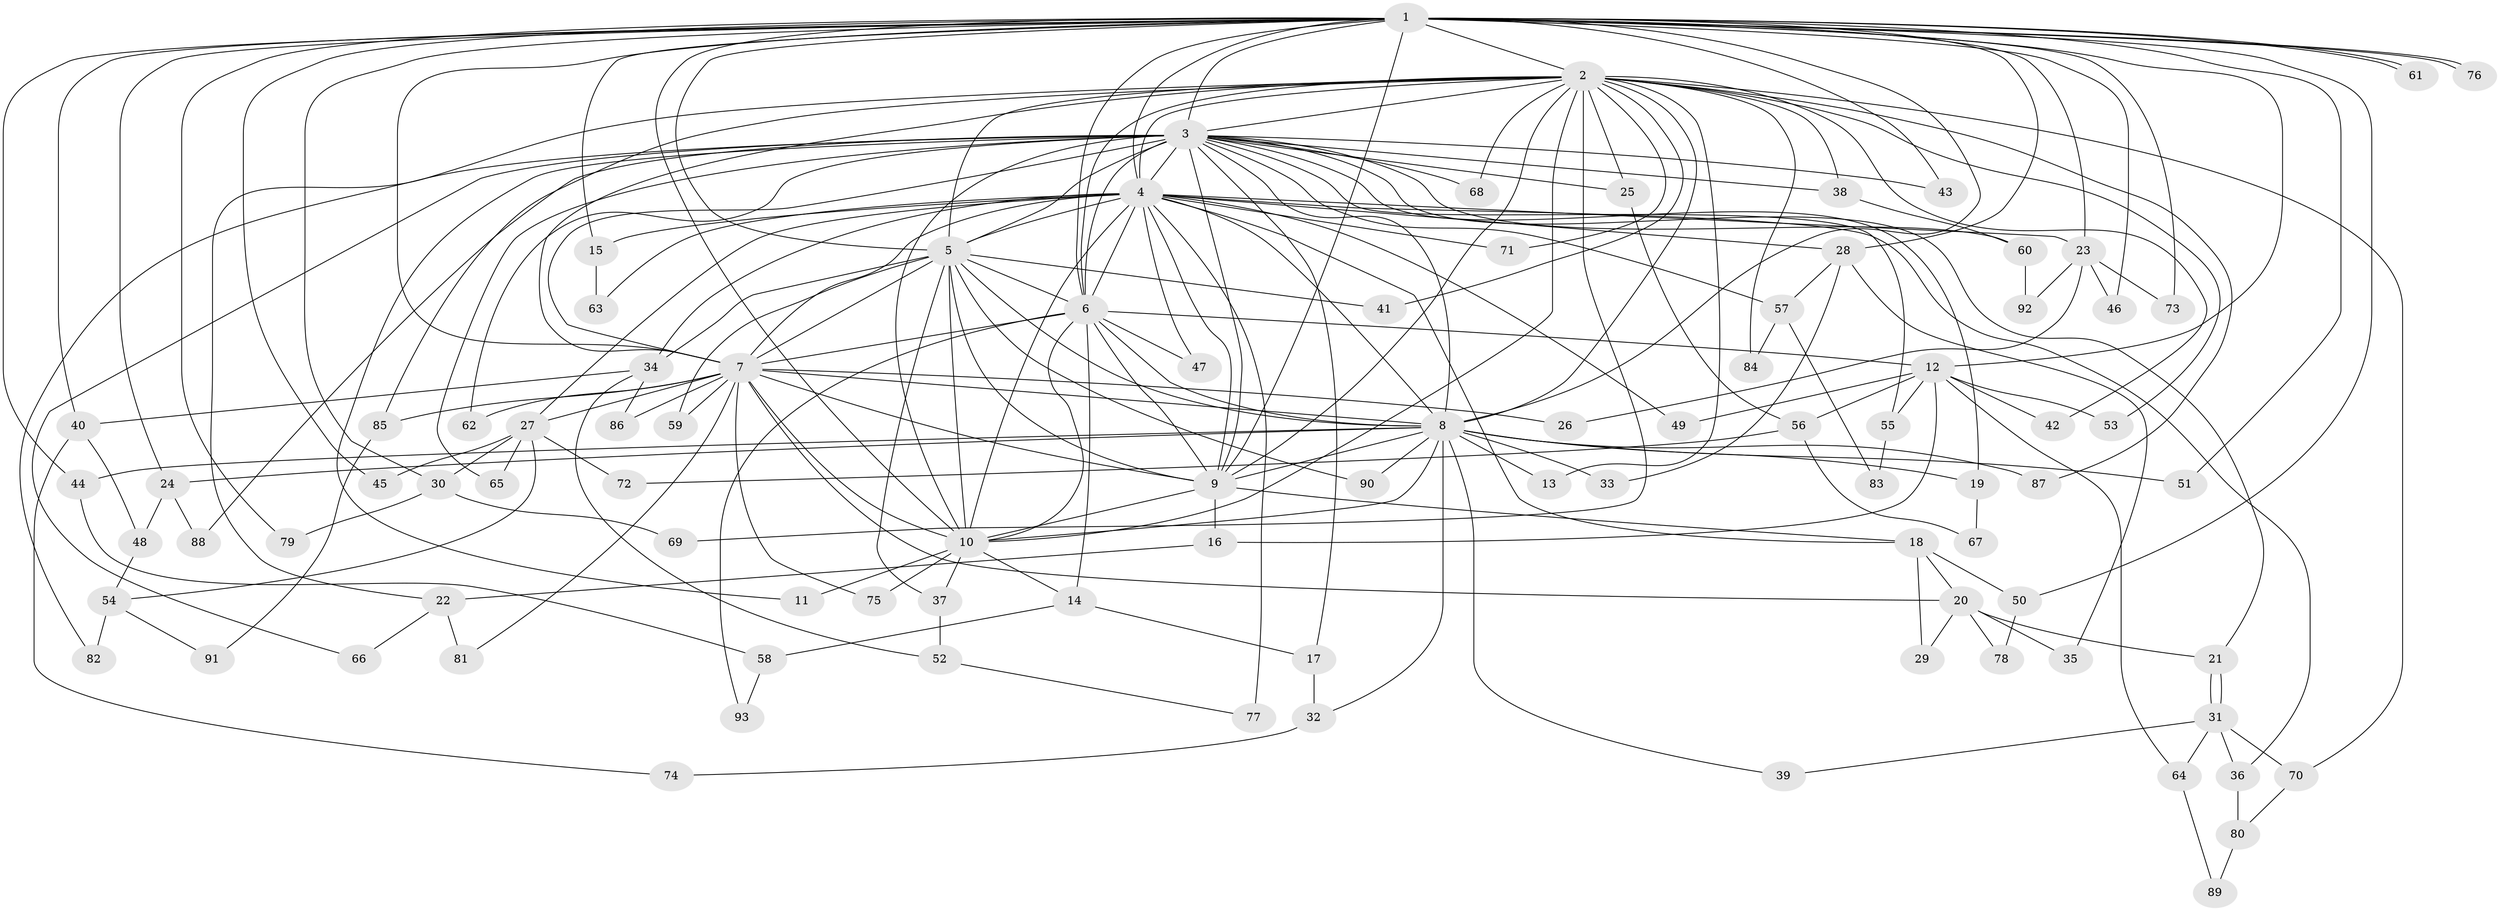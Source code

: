 // coarse degree distribution, {27: 0.030303030303030304, 19: 0.015151515151515152, 21: 0.015151515151515152, 11: 0.015151515151515152, 16: 0.015151515151515152, 17: 0.015151515151515152, 12: 0.030303030303030304, 2: 0.4696969696969697, 8: 0.015151515151515152, 4: 0.12121212121212122, 3: 0.16666666666666666, 7: 0.015151515151515152, 6: 0.015151515151515152, 5: 0.045454545454545456, 1: 0.015151515151515152}
// Generated by graph-tools (version 1.1) at 2025/51/02/27/25 19:51:51]
// undirected, 93 vertices, 211 edges
graph export_dot {
graph [start="1"]
  node [color=gray90,style=filled];
  1;
  2;
  3;
  4;
  5;
  6;
  7;
  8;
  9;
  10;
  11;
  12;
  13;
  14;
  15;
  16;
  17;
  18;
  19;
  20;
  21;
  22;
  23;
  24;
  25;
  26;
  27;
  28;
  29;
  30;
  31;
  32;
  33;
  34;
  35;
  36;
  37;
  38;
  39;
  40;
  41;
  42;
  43;
  44;
  45;
  46;
  47;
  48;
  49;
  50;
  51;
  52;
  53;
  54;
  55;
  56;
  57;
  58;
  59;
  60;
  61;
  62;
  63;
  64;
  65;
  66;
  67;
  68;
  69;
  70;
  71;
  72;
  73;
  74;
  75;
  76;
  77;
  78;
  79;
  80;
  81;
  82;
  83;
  84;
  85;
  86;
  87;
  88;
  89;
  90;
  91;
  92;
  93;
  1 -- 2;
  1 -- 3;
  1 -- 4;
  1 -- 5;
  1 -- 6;
  1 -- 7;
  1 -- 8;
  1 -- 9;
  1 -- 10;
  1 -- 12;
  1 -- 15;
  1 -- 23;
  1 -- 24;
  1 -- 28;
  1 -- 30;
  1 -- 40;
  1 -- 43;
  1 -- 44;
  1 -- 45;
  1 -- 46;
  1 -- 50;
  1 -- 51;
  1 -- 61;
  1 -- 61;
  1 -- 73;
  1 -- 76;
  1 -- 76;
  1 -- 79;
  2 -- 3;
  2 -- 4;
  2 -- 5;
  2 -- 6;
  2 -- 7;
  2 -- 8;
  2 -- 9;
  2 -- 10;
  2 -- 13;
  2 -- 22;
  2 -- 25;
  2 -- 38;
  2 -- 41;
  2 -- 42;
  2 -- 53;
  2 -- 68;
  2 -- 69;
  2 -- 70;
  2 -- 71;
  2 -- 84;
  2 -- 85;
  2 -- 87;
  3 -- 4;
  3 -- 5;
  3 -- 6;
  3 -- 7;
  3 -- 8;
  3 -- 9;
  3 -- 10;
  3 -- 11;
  3 -- 17;
  3 -- 19;
  3 -- 21;
  3 -- 25;
  3 -- 38;
  3 -- 43;
  3 -- 55;
  3 -- 57;
  3 -- 60;
  3 -- 62;
  3 -- 65;
  3 -- 66;
  3 -- 68;
  3 -- 82;
  3 -- 88;
  4 -- 5;
  4 -- 6;
  4 -- 7;
  4 -- 8;
  4 -- 9;
  4 -- 10;
  4 -- 15;
  4 -- 18;
  4 -- 23;
  4 -- 27;
  4 -- 28;
  4 -- 34;
  4 -- 36;
  4 -- 47;
  4 -- 49;
  4 -- 63;
  4 -- 71;
  4 -- 77;
  5 -- 6;
  5 -- 7;
  5 -- 8;
  5 -- 9;
  5 -- 10;
  5 -- 34;
  5 -- 37;
  5 -- 41;
  5 -- 59;
  5 -- 90;
  6 -- 7;
  6 -- 8;
  6 -- 9;
  6 -- 10;
  6 -- 12;
  6 -- 14;
  6 -- 47;
  6 -- 93;
  7 -- 8;
  7 -- 9;
  7 -- 10;
  7 -- 20;
  7 -- 26;
  7 -- 27;
  7 -- 59;
  7 -- 62;
  7 -- 75;
  7 -- 81;
  7 -- 85;
  7 -- 86;
  8 -- 9;
  8 -- 10;
  8 -- 13;
  8 -- 19;
  8 -- 24;
  8 -- 32;
  8 -- 33;
  8 -- 39;
  8 -- 44;
  8 -- 51;
  8 -- 87;
  8 -- 90;
  9 -- 10;
  9 -- 16;
  9 -- 18;
  10 -- 11;
  10 -- 14;
  10 -- 37;
  10 -- 75;
  12 -- 16;
  12 -- 42;
  12 -- 49;
  12 -- 53;
  12 -- 55;
  12 -- 56;
  12 -- 64;
  14 -- 17;
  14 -- 58;
  15 -- 63;
  16 -- 22;
  17 -- 32;
  18 -- 20;
  18 -- 29;
  18 -- 50;
  19 -- 67;
  20 -- 21;
  20 -- 29;
  20 -- 35;
  20 -- 78;
  21 -- 31;
  21 -- 31;
  22 -- 66;
  22 -- 81;
  23 -- 26;
  23 -- 46;
  23 -- 73;
  23 -- 92;
  24 -- 48;
  24 -- 88;
  25 -- 56;
  27 -- 30;
  27 -- 45;
  27 -- 54;
  27 -- 65;
  27 -- 72;
  28 -- 33;
  28 -- 35;
  28 -- 57;
  30 -- 69;
  30 -- 79;
  31 -- 36;
  31 -- 39;
  31 -- 64;
  31 -- 70;
  32 -- 74;
  34 -- 40;
  34 -- 52;
  34 -- 86;
  36 -- 80;
  37 -- 52;
  38 -- 60;
  40 -- 48;
  40 -- 74;
  44 -- 58;
  48 -- 54;
  50 -- 78;
  52 -- 77;
  54 -- 82;
  54 -- 91;
  55 -- 83;
  56 -- 67;
  56 -- 72;
  57 -- 83;
  57 -- 84;
  58 -- 93;
  60 -- 92;
  64 -- 89;
  70 -- 80;
  80 -- 89;
  85 -- 91;
}
